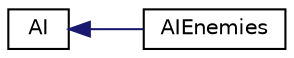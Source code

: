 digraph "Graphical Class Hierarchy"
{
  edge [fontname="Helvetica",fontsize="10",labelfontname="Helvetica",labelfontsize="10"];
  node [fontname="Helvetica",fontsize="10",shape=record];
  rankdir="LR";
  Node1 [label="AI",height=0.2,width=0.4,color="black", fillcolor="white", style="filled",URL="$classAI.html"];
  Node1 -> Node2 [dir="back",color="midnightblue",fontsize="10",style="solid",fontname="Helvetica"];
  Node2 [label="AIEnemies",height=0.2,width=0.4,color="black", fillcolor="white", style="filled",URL="$classAIEnemies.html"];
}
